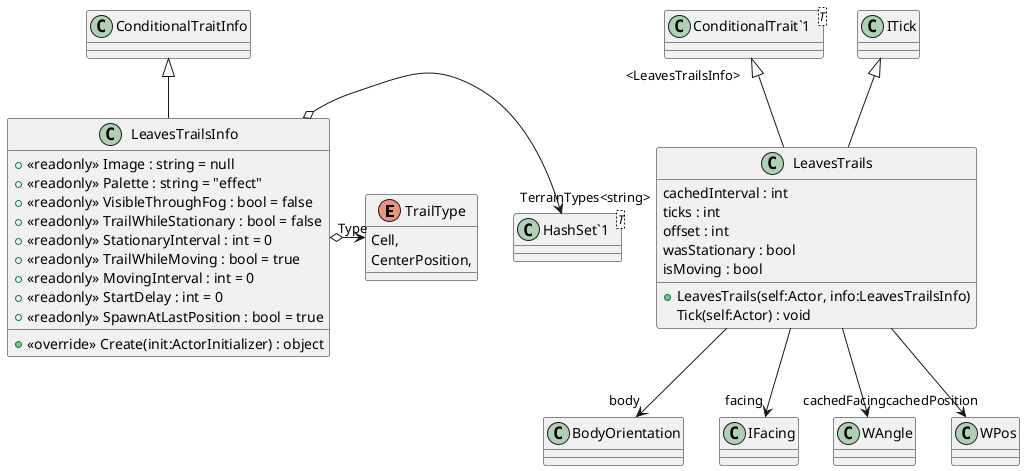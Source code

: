 @startuml
enum TrailType {
    Cell,
    CenterPosition,
}
class LeavesTrailsInfo {
    + <<readonly>> Image : string = null
    + <<readonly>> Palette : string = "effect"
    + <<readonly>> VisibleThroughFog : bool = false
    + <<readonly>> TrailWhileStationary : bool = false
    + <<readonly>> StationaryInterval : int = 0
    + <<readonly>> TrailWhileMoving : bool = true
    + <<readonly>> MovingInterval : int = 0
    + <<readonly>> StartDelay : int = 0
    + <<readonly>> SpawnAtLastPosition : bool = true
    + <<override>> Create(init:ActorInitializer) : object
}
class LeavesTrails {
    cachedInterval : int
    + LeavesTrails(self:Actor, info:LeavesTrailsInfo)
    ticks : int
    offset : int
    wasStationary : bool
    isMoving : bool
    Tick(self:Actor) : void
}
class "HashSet`1"<T> {
}
class "ConditionalTrait`1"<T> {
}
ConditionalTraitInfo <|-- LeavesTrailsInfo
LeavesTrailsInfo o-> "TerrainTypes<string>" "HashSet`1"
LeavesTrailsInfo o-> "Type" TrailType
"ConditionalTrait`1" "<LeavesTrailsInfo>" <|-- LeavesTrails
ITick <|-- LeavesTrails
LeavesTrails --> "body" BodyOrientation
LeavesTrails --> "facing" IFacing
LeavesTrails --> "cachedFacing" WAngle
LeavesTrails --> "cachedPosition" WPos
@enduml
